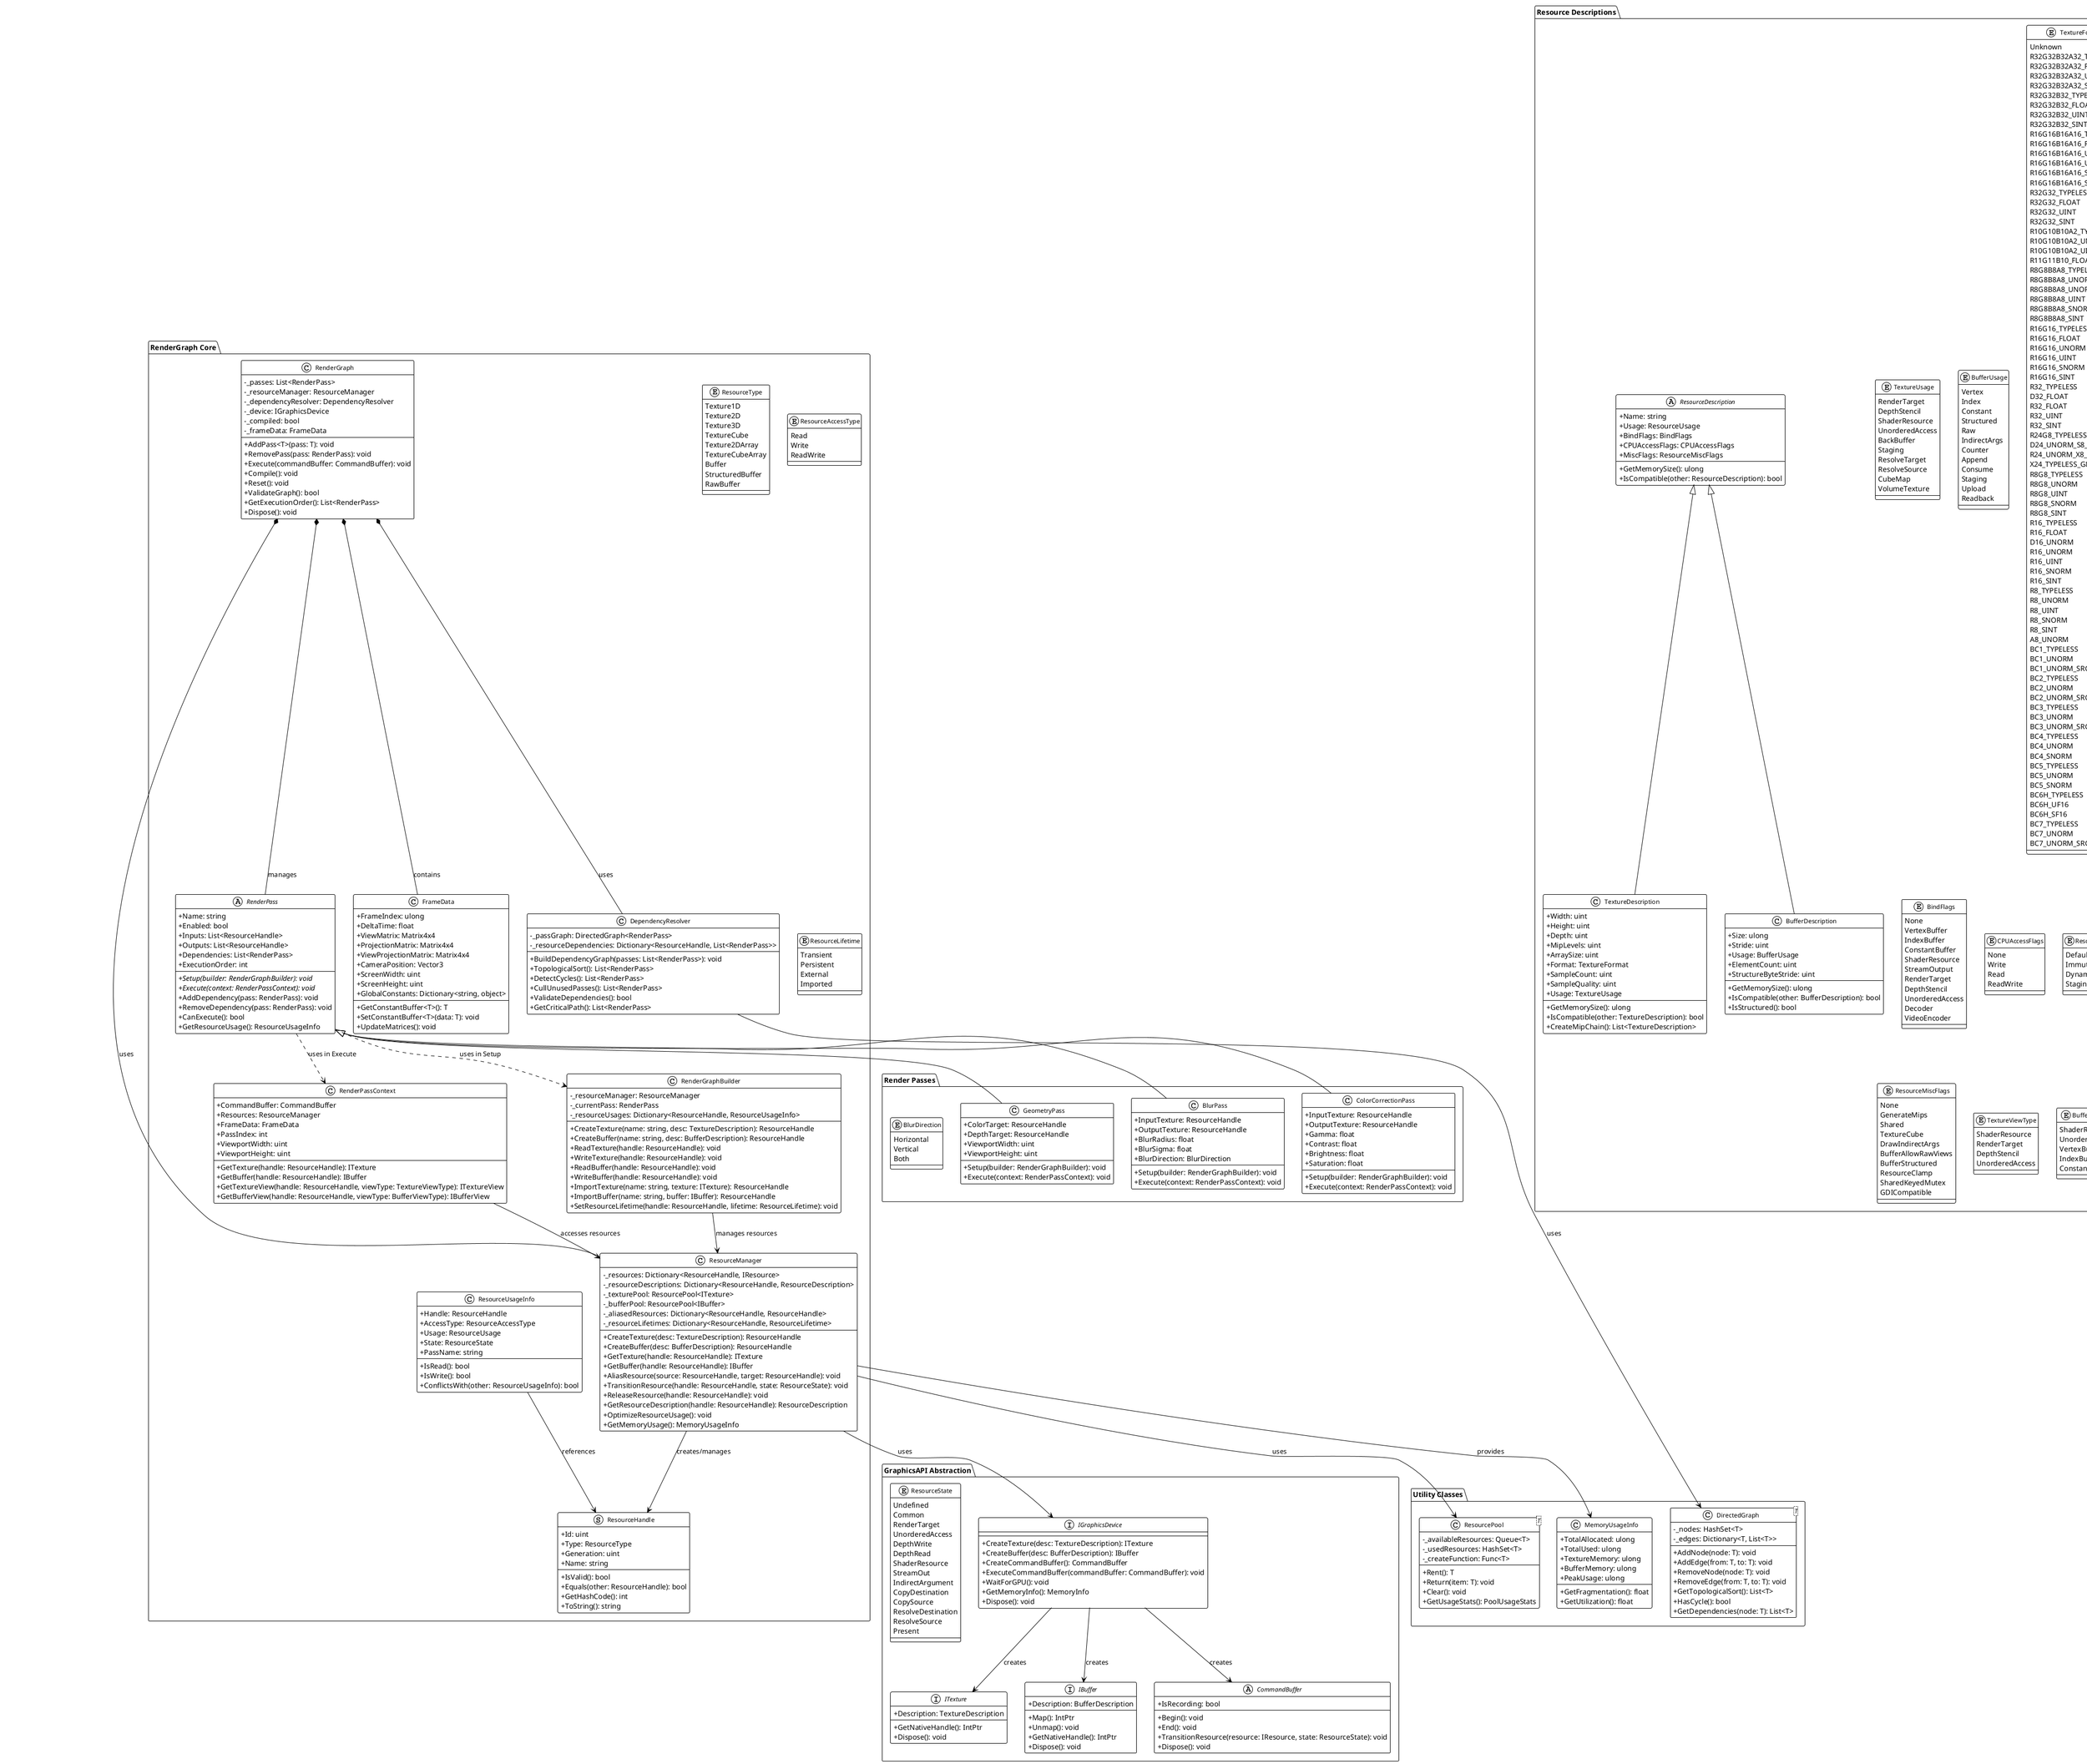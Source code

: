 @startuml RenderGraphLibrary

!theme plain
skinparam classAttributeIconSize 0
skinparam classFontName Arial
skinparam classFontSize 12

package "RenderGraph Core" {
    class RenderGraph {
        - _passes: List<RenderPass>
        - _resourceManager: ResourceManager
        - _dependencyResolver: DependencyResolver
        - _device: IGraphicsDevice
        - _compiled: bool
        - _frameData: FrameData
        --
        + AddPass<T>(pass: T): void
        + RemovePass(pass: RenderPass): void
        + Execute(commandBuffer: CommandBuffer): void
        + Compile(): void
        + Reset(): void
        + ValidateGraph(): bool
        + GetExecutionOrder(): List<RenderPass>
        + Dispose(): void
    }

    abstract class RenderPass {
        + Name: string
        + Enabled: bool
        + Inputs: List<ResourceHandle>
        + Outputs: List<ResourceHandle>
        + Dependencies: List<RenderPass>
        + ExecutionOrder: int
        --
        + {abstract} Setup(builder: RenderGraphBuilder): void
        + {abstract} Execute(context: RenderPassContext): void
        + AddDependency(pass: RenderPass): void
        + RemoveDependency(pass: RenderPass): void
        + CanExecute(): bool
        + GetResourceUsage(): ResourceUsageInfo
    }

    class RenderGraphBuilder {
        - _resourceManager: ResourceManager
        - _currentPass: RenderPass
        - _resourceUsages: Dictionary<ResourceHandle, ResourceUsageInfo>
        --
        + CreateTexture(name: string, desc: TextureDescription): ResourceHandle
        + CreateBuffer(name: string, desc: BufferDescription): ResourceHandle
        + ReadTexture(handle: ResourceHandle): void
        + WriteTexture(handle: ResourceHandle): void
        + ReadBuffer(handle: ResourceHandle): void
        + WriteBuffer(handle: ResourceHandle): void
        + ImportTexture(name: string, texture: ITexture): ResourceHandle
        + ImportBuffer(name: string, buffer: IBuffer): ResourceHandle
        + SetResourceLifetime(handle: ResourceHandle, lifetime: ResourceLifetime): void
    }

    class RenderPassContext {
        + CommandBuffer: CommandBuffer
        + Resources: ResourceManager
        + FrameData: FrameData
        + PassIndex: int
        + ViewportWidth: uint
        + ViewportHeight: uint
        --
        + GetTexture(handle: ResourceHandle): ITexture
        + GetBuffer(handle: ResourceHandle): IBuffer
        + GetTextureView(handle: ResourceHandle, viewType: TextureViewType): ITextureView
        + GetBufferView(handle: ResourceHandle, viewType: BufferViewType): IBufferView
    }

    class ResourceManager {
        - _resources: Dictionary<ResourceHandle, IResource>
        - _resourceDescriptions: Dictionary<ResourceHandle, ResourceDescription>
        - _texturePool: ResourcePool<ITexture>
        - _bufferPool: ResourcePool<IBuffer>
        - _aliasedResources: Dictionary<ResourceHandle, ResourceHandle>
        - _resourceLifetimes: Dictionary<ResourceHandle, ResourceLifetime>
        --
        + CreateTexture(desc: TextureDescription): ResourceHandle
        + CreateBuffer(desc: BufferDescription): ResourceHandle
        + GetTexture(handle: ResourceHandle): ITexture
        + GetBuffer(handle: ResourceHandle): IBuffer
        + AliasResource(source: ResourceHandle, target: ResourceHandle): void
        + TransitionResource(handle: ResourceHandle, state: ResourceState): void
        + ReleaseResource(handle: ResourceHandle): void
        + GetResourceDescription(handle: ResourceHandle): ResourceDescription
        + OptimizeResourceUsage(): void
        + GetMemoryUsage(): MemoryUsageInfo
    }

    class DependencyResolver {
        - _passGraph: DirectedGraph<RenderPass>
        - _resourceDependencies: Dictionary<ResourceHandle, List<RenderPass>>
        --
        + BuildDependencyGraph(passes: List<RenderPass>): void
        + TopologicalSort(): List<RenderPass>
        + DetectCycles(): List<RenderPass>
        + CullUnusedPasses(): List<RenderPass>
        + ValidateDependencies(): bool
        + GetCriticalPath(): List<RenderPass>
    }

    class FrameData {
        + FrameIndex: ulong
        + DeltaTime: float
        + ViewMatrix: Matrix4x4
        + ProjectionMatrix: Matrix4x4
        + ViewProjectionMatrix: Matrix4x4
        + CameraPosition: Vector3
        + ScreenWidth: uint
        + ScreenHeight: uint
        + GlobalConstants: Dictionary<string, object>
        --
        + GetConstantBuffer<T>(): T
        + SetConstantBuffer<T>(data: T): void
        + UpdateMatrices(): void
    }

    struct ResourceHandle {
        + Id: uint
        + Type: ResourceType
        + Generation: uint
        + Name: string
        --
        + IsValid(): bool
        + Equals(other: ResourceHandle): bool
        + GetHashCode(): int
        + ToString(): string
    }

    class ResourceUsageInfo {
        + Handle: ResourceHandle
        + AccessType: ResourceAccessType
        + Usage: ResourceUsage
        + State: ResourceState
        + PassName: string
        --
        + IsRead(): bool
        + IsWrite(): bool
        + ConflictsWith(other: ResourceUsageInfo): bool
    }

    enum ResourceType {
        Texture1D
        Texture2D
        Texture3D
        TextureCube
        Texture2DArray
        TextureCubeArray
        Buffer
        StructuredBuffer
        RawBuffer
    }

    enum ResourceAccessType {
        Read
        Write
        ReadWrite
    }



    enum ResourceLifetime {
        Transient
        Persistent
        External
        Imported
    }
}

package "Resource Descriptions" {
    abstract class ResourceDescription {
        + Name: string
        + Usage: ResourceUsage
        + BindFlags: BindFlags
        + CPUAccessFlags: CPUAccessFlags
        + MiscFlags: ResourceMiscFlags
        --
        + GetMemorySize(): ulong
        + IsCompatible(other: ResourceDescription): bool
    }

    class TextureDescription {
        + Width: uint
        + Height: uint
        + Depth: uint
        + MipLevels: uint
        + ArraySize: uint
        + Format: TextureFormat
        + SampleCount: uint
        + SampleQuality: uint
        + Usage: TextureUsage
        --
        + GetMemorySize(): ulong
        + IsCompatible(other: TextureDescription): bool
        + CreateMipChain(): List<TextureDescription>
    }

    class BufferDescription {
        + Size: ulong
        + Stride: uint
        + Usage: BufferUsage
        + ElementCount: uint
        + StructureByteStride: uint
        --
        + GetMemorySize(): ulong
        + IsCompatible(other: BufferDescription): bool
        + IsStructured(): bool
    }

    enum TextureUsage {
        RenderTarget
        DepthStencil
        ShaderResource
        UnorderedAccess
        BackBuffer
        Staging
        ResolveTarget
        ResolveSource
        CubeMap
        VolumeTexture
    }

    enum BufferUsage {
        Vertex
        Index
        Constant
        Structured
        Raw
        IndirectArgs
        Counter
        Append
        Consume
        Staging
        Upload
        Readback
    }

    enum TextureFormat {
        Unknown
        R32G32B32A32_TYPELESS
        R32G32B32A32_FLOAT
        R32G32B32A32_UINT
        R32G32B32A32_SINT
        R32G32B32_TYPELESS
        R32G32B32_FLOAT
        R32G32B32_UINT
        R32G32B32_SINT
        R16G16B16A16_TYPELESS
        R16G16B16A16_FLOAT
        R16G16B16A16_UNORM
        R16G16B16A16_UINT
        R16G16B16A16_SNORM
        R16G16B16A16_SINT
        R32G32_TYPELESS
        R32G32_FLOAT
        R32G32_UINT
        R32G32_SINT
        R10G10B10A2_TYPELESS
        R10G10B10A2_UNORM
        R10G10B10A2_UINT
        R11G11B10_FLOAT
        R8G8B8A8_TYPELESS
        R8G8B8A8_UNORM
        R8G8B8A8_UNORM_SRGB
        R8G8B8A8_UINT
        R8G8B8A8_SNORM
        R8G8B8A8_SINT
        R16G16_TYPELESS
        R16G16_FLOAT
        R16G16_UNORM
        R16G16_UINT
        R16G16_SNORM
        R16G16_SINT
        R32_TYPELESS
        D32_FLOAT
        R32_FLOAT
        R32_UINT
        R32_SINT
        R24G8_TYPELESS
        D24_UNORM_S8_UINT
        R24_UNORM_X8_TYPELESS
        X24_TYPELESS_G8_UINT
        R8G8_TYPELESS
        R8G8_UNORM
        R8G8_UINT
        R8G8_SNORM
        R8G8_SINT
        R16_TYPELESS
        R16_FLOAT
        D16_UNORM
        R16_UNORM
        R16_UINT
        R16_SNORM
        R16_SINT
        R8_TYPELESS
        R8_UNORM
        R8_UINT
        R8_SNORM
        R8_SINT
        A8_UNORM
        BC1_TYPELESS
        BC1_UNORM
        BC1_UNORM_SRGB
        BC2_TYPELESS
        BC2_UNORM
        BC2_UNORM_SRGB
        BC3_TYPELESS
        BC3_UNORM
        BC3_UNORM_SRGB
        BC4_TYPELESS
        BC4_UNORM
        BC4_SNORM
        BC5_TYPELESS
        BC5_UNORM
        BC5_SNORM
        BC6H_TYPELESS
        BC6H_UF16
        BC6H_SF16
        BC7_TYPELESS
        BC7_UNORM
        BC7_UNORM_SRGB
    }

    enum BindFlags {
        None
        VertexBuffer
        IndexBuffer
        ConstantBuffer
        ShaderResource
        StreamOutput
        RenderTarget
        DepthStencil
        UnorderedAccess
        Decoder
        VideoEncoder
    }

    enum CPUAccessFlags {
        None
        Write
        Read
        ReadWrite
    }

    enum ResourceUsage {
        Default
        Immutable
        Dynamic
        Staging
    }

    enum ResourceMiscFlags {
        None
        GenerateMips
        Shared
        TextureCube
        DrawIndirectArgs
        BufferAllowRawViews
        BufferStructured
        ResourceClamp
        SharedKeyedMutex
        GDICompatible
    }

    enum TextureViewType {
        ShaderResource
        RenderTarget
        DepthStencil
        UnorderedAccess
    }

    enum BufferViewType {
        ShaderResource
        UnorderedAccess
        VertexBuffer
        IndexBuffer
        ConstantBuffer
    }
}

package "GraphicsAPI Abstraction" {
    interface IGraphicsDevice {
        + CreateTexture(desc: TextureDescription): ITexture
        + CreateBuffer(desc: BufferDescription): IBuffer
        + CreateCommandBuffer(): CommandBuffer
        + ExecuteCommandBuffer(commandBuffer: CommandBuffer): void
        + WaitForGPU(): void
        + GetMemoryInfo(): MemoryInfo
        + Dispose(): void
    }

    interface ITexture {
        + Description: TextureDescription
        + GetNativeHandle(): IntPtr
        + Dispose(): void
    }

    interface IBuffer {
        + Description: BufferDescription
        + Map(): IntPtr
        + Unmap(): void
        + GetNativeHandle(): IntPtr
        + Dispose(): void
    }

    abstract class CommandBuffer {
        + IsRecording: bool
        --
        + Begin(): void
        + End(): void
        + TransitionResource(resource: IResource, state: ResourceState): void
        + Dispose(): void
    }

    enum ResourceState {
        Undefined
        Common
        RenderTarget
        UnorderedAccess
        DepthWrite
        DepthRead
        ShaderResource
        StreamOut
        IndirectArgument
        CopyDestination
        CopySource
        ResolveDestination
        ResolveSource
        Present
    }
}

package "Render Passes" {
    class GeometryPass {
        + ColorTarget: ResourceHandle
        + DepthTarget: ResourceHandle
        + ViewportWidth: uint
        + ViewportHeight: uint
        --
        + Setup(builder: RenderGraphBuilder): void
        + Execute(context: RenderPassContext): void
    }

    class BlurPass {
        + InputTexture: ResourceHandle
        + OutputTexture: ResourceHandle
        + BlurRadius: float
        + BlurSigma: float
        + BlurDirection: BlurDirection
        --
        + Setup(builder: RenderGraphBuilder): void
        + Execute(context: RenderPassContext): void
    }

    class ColorCorrectionPass {
        + InputTexture: ResourceHandle
        + OutputTexture: ResourceHandle
        + Gamma: float
        + Contrast: float
        + Brightness: float
        + Saturation: float
        --
        + Setup(builder: RenderGraphBuilder): void
        + Execute(context: RenderPassContext): void
    }

    enum BlurDirection {
        Horizontal
        Vertical
        Both
    }
}

package "Utility Classes" {
    class ResourcePool<T> {
        - _availableResources: Queue<T>
        - _usedResources: HashSet<T>
        - _createFunction: Func<T>
        --
        + Rent(): T
        + Return(item: T): void
        + Clear(): void
        + GetUsageStats(): PoolUsageStats
    }

    class MemoryUsageInfo {
        + TotalAllocated: ulong
        + TotalUsed: ulong
        + TextureMemory: ulong
        + BufferMemory: ulong
        + PeakUsage: ulong
        --
        + GetFragmentation(): float
        + GetUtilization(): float
    }

    class DirectedGraph<T> {
        - _nodes: HashSet<T>
        - _edges: Dictionary<T, List<T>>
        --
        + AddNode(node: T): void
        + AddEdge(from: T, to: T): void
        + RemoveNode(node: T): void
        + RemoveEdge(from: T, to: T): void
        + GetTopologicalSort(): List<T>
        + HasCycle(): bool
        + GetDependencies(node: T): List<T>
    }
}

' Core Relationships
RenderGraph *-- RenderPass : manages
RenderGraph *-- ResourceManager : uses
RenderGraph *-- DependencyResolver : uses
RenderGraph *-- FrameData : contains
RenderPass ..> RenderGraphBuilder : uses in Setup
RenderPass ..> RenderPassContext : uses in Execute
RenderGraphBuilder --> ResourceManager : manages resources
RenderPassContext --> ResourceManager : accesses resources
ResourceManager --> ResourceHandle : creates/manages
ResourceManager --> ResourcePool : uses
DependencyResolver --> DirectedGraph : uses
ResourceManager --> MemoryUsageInfo : provides

' Resource Descriptions
ResourceDescription <|-- TextureDescription
ResourceDescription <|-- BufferDescription
ResourceUsageInfo --> ResourceHandle : references

' Graphics API
IGraphicsDevice --> ITexture : creates
IGraphicsDevice --> IBuffer : creates
IGraphicsDevice --> CommandBuffer : creates
ResourceManager --> IGraphicsDevice : uses

' Render Passes
RenderPass <|-- GeometryPass
RenderPass <|-- BlurPass
RenderPass <|-- ColorCorrectionPass

@enduml